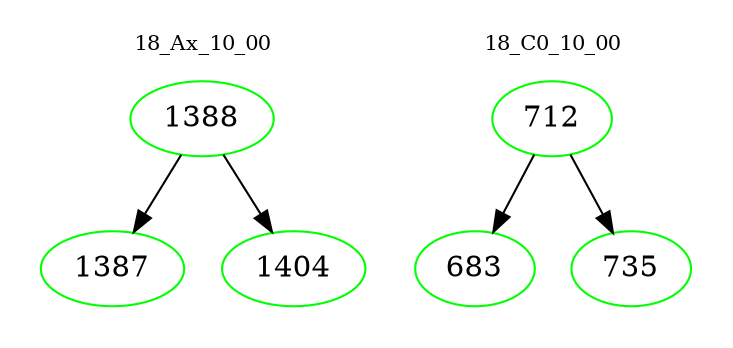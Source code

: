 digraph{
subgraph cluster_0 {
color = white
label = "18_Ax_10_00";
fontsize=10;
T0_1388 [label="1388", color="green"]
T0_1388 -> T0_1387 [color="black"]
T0_1387 [label="1387", color="green"]
T0_1388 -> T0_1404 [color="black"]
T0_1404 [label="1404", color="green"]
}
subgraph cluster_1 {
color = white
label = "18_C0_10_00";
fontsize=10;
T1_712 [label="712", color="green"]
T1_712 -> T1_683 [color="black"]
T1_683 [label="683", color="green"]
T1_712 -> T1_735 [color="black"]
T1_735 [label="735", color="green"]
}
}
